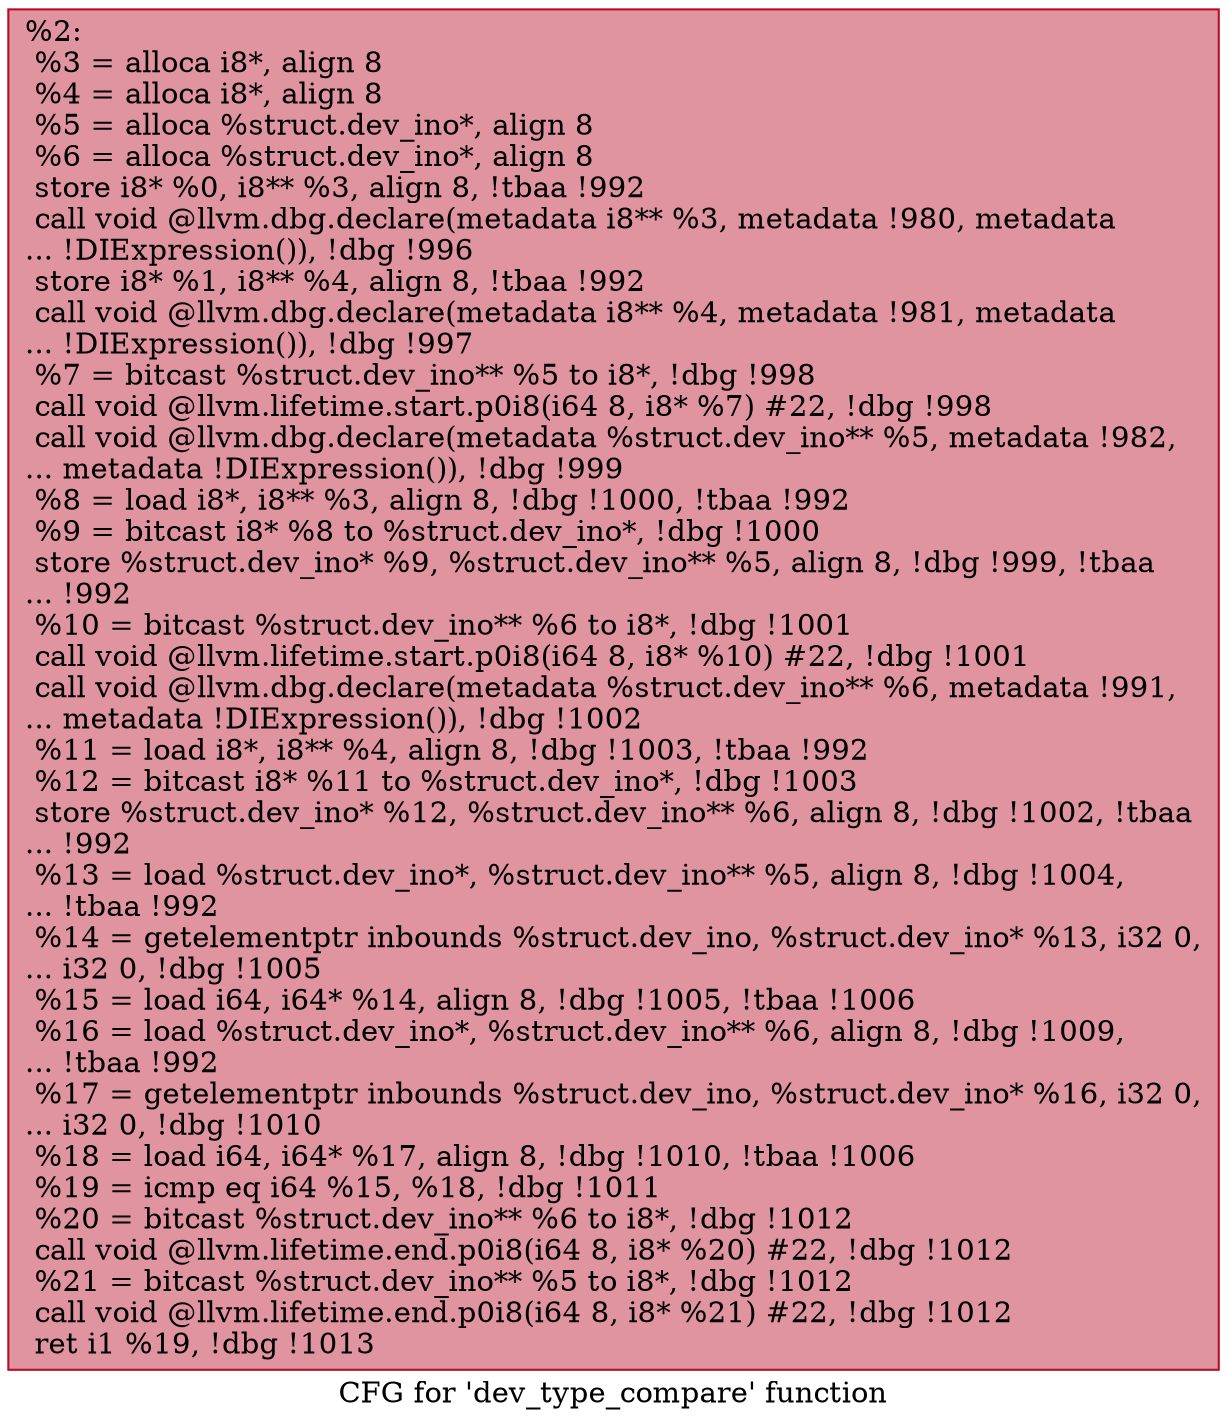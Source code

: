 digraph "CFG for 'dev_type_compare' function" {
	label="CFG for 'dev_type_compare' function";

	Node0x2478330 [shape=record,color="#b70d28ff", style=filled, fillcolor="#b70d2870",label="{%2:\l  %3 = alloca i8*, align 8\l  %4 = alloca i8*, align 8\l  %5 = alloca %struct.dev_ino*, align 8\l  %6 = alloca %struct.dev_ino*, align 8\l  store i8* %0, i8** %3, align 8, !tbaa !992\l  call void @llvm.dbg.declare(metadata i8** %3, metadata !980, metadata\l... !DIExpression()), !dbg !996\l  store i8* %1, i8** %4, align 8, !tbaa !992\l  call void @llvm.dbg.declare(metadata i8** %4, metadata !981, metadata\l... !DIExpression()), !dbg !997\l  %7 = bitcast %struct.dev_ino** %5 to i8*, !dbg !998\l  call void @llvm.lifetime.start.p0i8(i64 8, i8* %7) #22, !dbg !998\l  call void @llvm.dbg.declare(metadata %struct.dev_ino** %5, metadata !982,\l... metadata !DIExpression()), !dbg !999\l  %8 = load i8*, i8** %3, align 8, !dbg !1000, !tbaa !992\l  %9 = bitcast i8* %8 to %struct.dev_ino*, !dbg !1000\l  store %struct.dev_ino* %9, %struct.dev_ino** %5, align 8, !dbg !999, !tbaa\l... !992\l  %10 = bitcast %struct.dev_ino** %6 to i8*, !dbg !1001\l  call void @llvm.lifetime.start.p0i8(i64 8, i8* %10) #22, !dbg !1001\l  call void @llvm.dbg.declare(metadata %struct.dev_ino** %6, metadata !991,\l... metadata !DIExpression()), !dbg !1002\l  %11 = load i8*, i8** %4, align 8, !dbg !1003, !tbaa !992\l  %12 = bitcast i8* %11 to %struct.dev_ino*, !dbg !1003\l  store %struct.dev_ino* %12, %struct.dev_ino** %6, align 8, !dbg !1002, !tbaa\l... !992\l  %13 = load %struct.dev_ino*, %struct.dev_ino** %5, align 8, !dbg !1004,\l... !tbaa !992\l  %14 = getelementptr inbounds %struct.dev_ino, %struct.dev_ino* %13, i32 0,\l... i32 0, !dbg !1005\l  %15 = load i64, i64* %14, align 8, !dbg !1005, !tbaa !1006\l  %16 = load %struct.dev_ino*, %struct.dev_ino** %6, align 8, !dbg !1009,\l... !tbaa !992\l  %17 = getelementptr inbounds %struct.dev_ino, %struct.dev_ino* %16, i32 0,\l... i32 0, !dbg !1010\l  %18 = load i64, i64* %17, align 8, !dbg !1010, !tbaa !1006\l  %19 = icmp eq i64 %15, %18, !dbg !1011\l  %20 = bitcast %struct.dev_ino** %6 to i8*, !dbg !1012\l  call void @llvm.lifetime.end.p0i8(i64 8, i8* %20) #22, !dbg !1012\l  %21 = bitcast %struct.dev_ino** %5 to i8*, !dbg !1012\l  call void @llvm.lifetime.end.p0i8(i64 8, i8* %21) #22, !dbg !1012\l  ret i1 %19, !dbg !1013\l}"];
}

